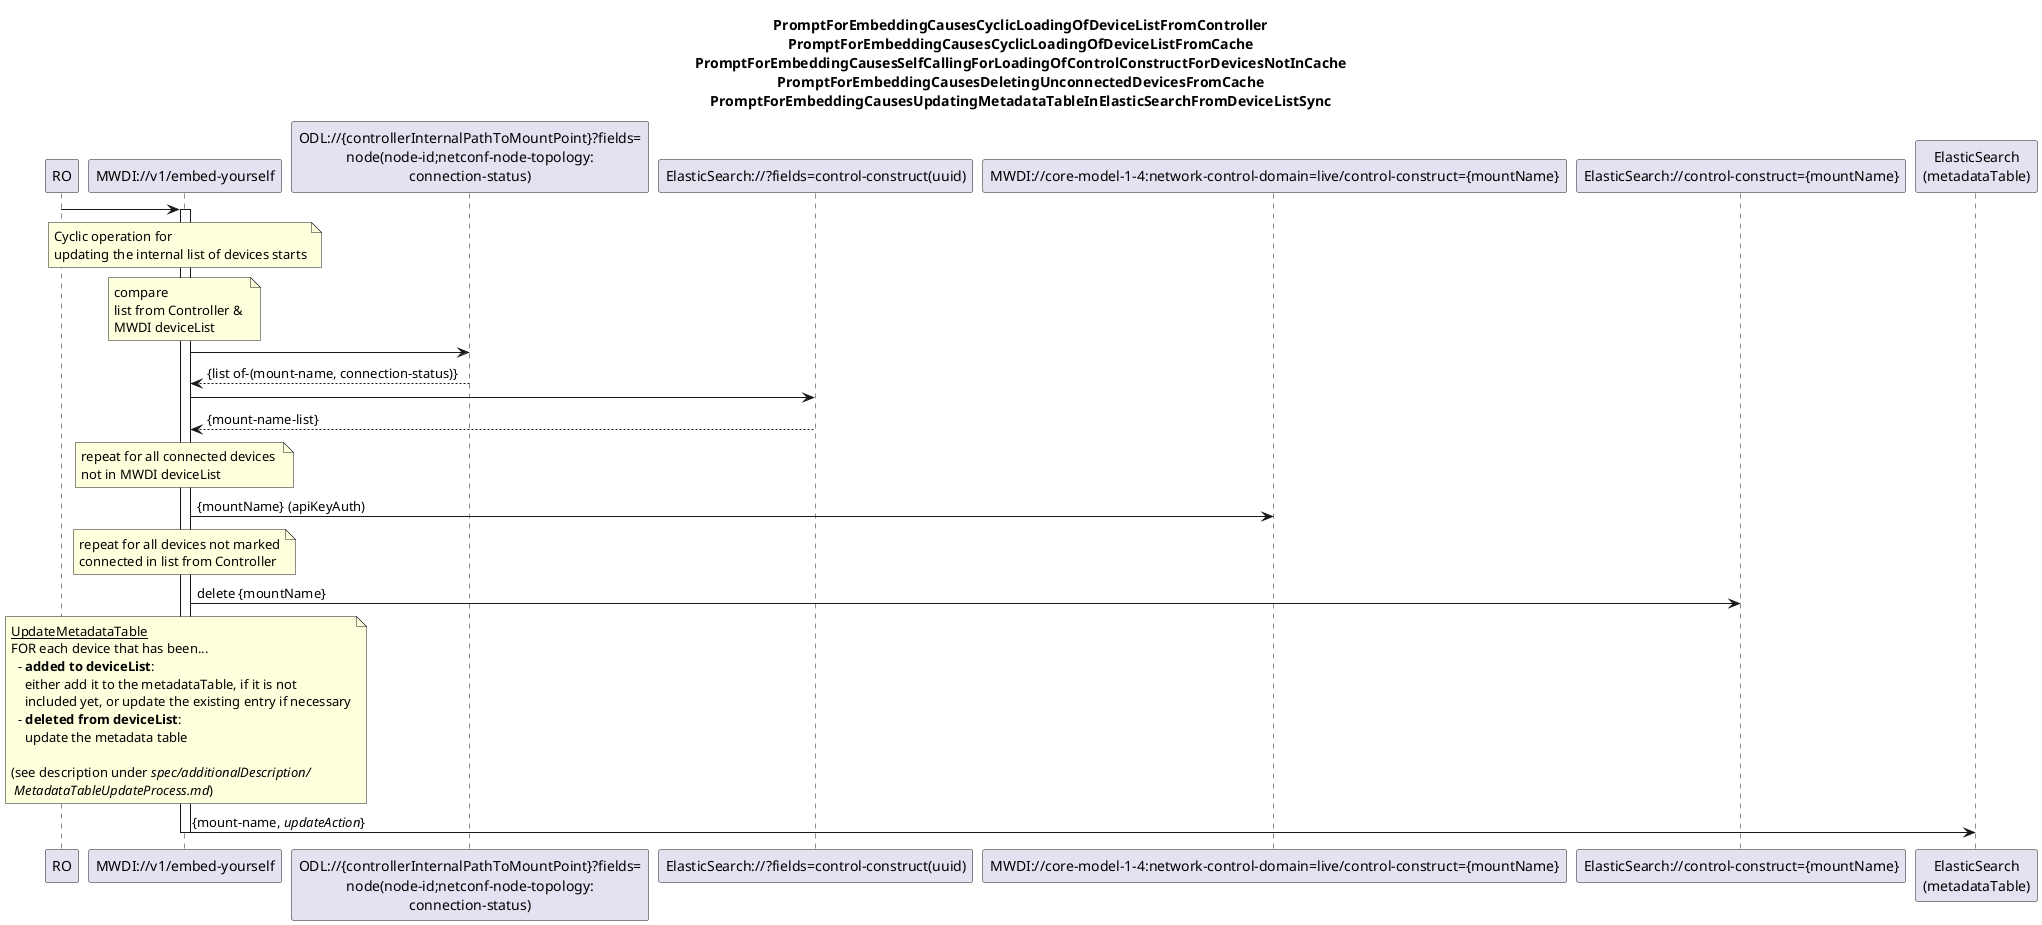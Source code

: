 @startuml 00x_CyclicOperationBasedDeviceListSync
skinparam responseMessageBelowArrow true

title
PromptForEmbeddingCausesCyclicLoadingOfDeviceListFromController
PromptForEmbeddingCausesCyclicLoadingOfDeviceListFromCache
PromptForEmbeddingCausesSelfCallingForLoadingOfControlConstructForDevicesNotInCache
PromptForEmbeddingCausesDeletingUnconnectedDevicesFromCache
PromptForEmbeddingCausesUpdatingMetadataTableInElasticSearchFromDeviceListSync
end title

participant "RO" as ro
participant "MWDI://v1/embed-yourself" as mwdi
participant "ODL://{controllerInternalPathToMountPoint}?fields=\nnode(node-id;netconf-node-topology:\nconnection-status)" as odlConnectionStatus
participant "ElasticSearch://?fields=control-construct(uuid)" as ConnectedDeviceList
participant "MWDI://core-model-1-4:network-control-domain=live/control-construct={mountName}" as ControlConstruct
participant "ElasticSearch://control-construct={mountName}" as es
participant "ElasticSearch\n(metadataTable)" as mtab

ro -> mwdi
activate mwdi

note over mwdi
Cyclic operation for 
updating the internal list of devices starts
end note

note over mwdi
compare 
list from Controller & 
MWDI deviceList
end note

'get deviceList from Controller
mwdi -> odlConnectionStatus
odlConnectionStatus --> mwdi: {list of-(mount-name, connection-status)}

'get MWDI deviceList from ElasticSearch
mwdi -> ConnectedDeviceList
ConnectedDeviceList --> mwdi: {mount-name-list}

note over mwdi
repeat for all connected devices 
not in MWDI deviceList
end note

mwdi -> ControlConstruct: {mountName} (apiKeyAuth)

note over mwdi
repeat for all devices not marked
connected in list from Controller
end note

mwdi -> es: delete {mountName}

note over mwdi
  <u>UpdateMetadataTable</u>
  FOR each device that has been...
    - <b>added to deviceList</b>:
      either add it to the metadataTable, if it is not
      included yet, or update the existing entry if necessary
    - <b>deleted from deviceList</b>:
      update the metadata table
  
  (see description under <i>spec/additionalDescription/</i>
   <i>MetadataTableUpdateProcess.md</i>)
end note
mwdi -> mtab: {mount-name, <i>updateAction</i>}

deactivate mwdi

@enduml